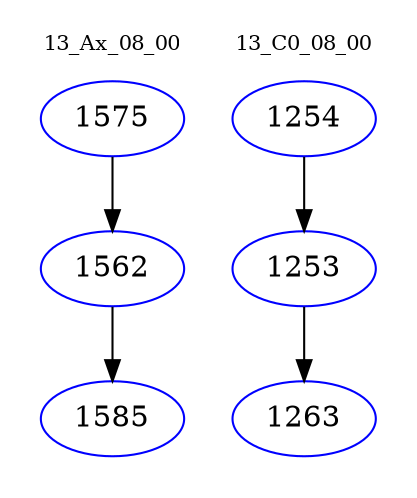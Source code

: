 digraph{
subgraph cluster_0 {
color = white
label = "13_Ax_08_00";
fontsize=10;
T0_1575 [label="1575", color="blue"]
T0_1575 -> T0_1562 [color="black"]
T0_1562 [label="1562", color="blue"]
T0_1562 -> T0_1585 [color="black"]
T0_1585 [label="1585", color="blue"]
}
subgraph cluster_1 {
color = white
label = "13_C0_08_00";
fontsize=10;
T1_1254 [label="1254", color="blue"]
T1_1254 -> T1_1253 [color="black"]
T1_1253 [label="1253", color="blue"]
T1_1253 -> T1_1263 [color="black"]
T1_1263 [label="1263", color="blue"]
}
}
